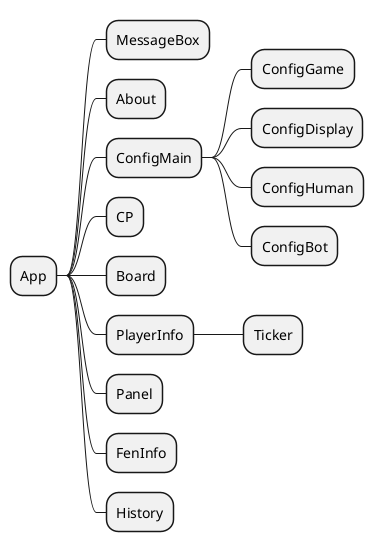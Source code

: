 @startmindmap
* App
** MessageBox
** About
** ConfigMain
*** ConfigGame
*** ConfigDisplay
*** ConfigHuman
*** ConfigBot
** CP
** Board
** PlayerInfo
*** Ticker
** Panel
** FenInfo
** History
@endmindmap